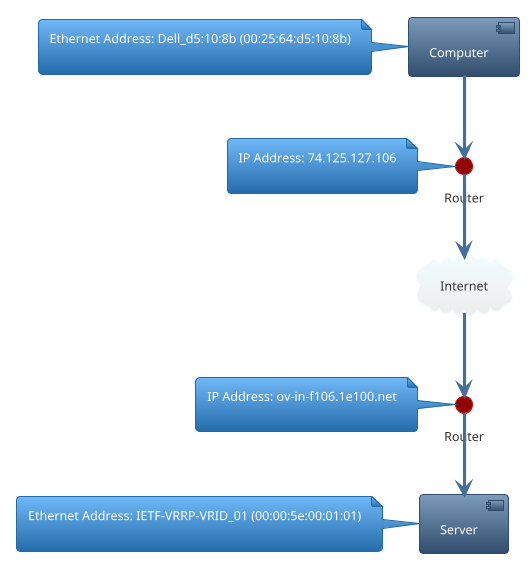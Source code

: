 @startuml

!theme spacelab

component computer   as "Computer"
circle    src_router as "Router"
cloud     internet   as "Internet"
circle    dst_router as "Router"
component server     as "Server"

note left of src_router : IP Address: 74.125.127.106\n
note left of computer   : Ethernet Address: Dell_d5:10:8b (00:25:64:d5:10:8b)\n
note left of server     : Ethernet Address: IETF-VRRP-VRID_01 (00:00:5e:00:01:01)\n
note left of dst_router : IP Address: ov-in-f106.1e100.net\n

computer   --> src_router
src_router --> internet
internet   --> dst_router
dst_router --> server

@enduml

